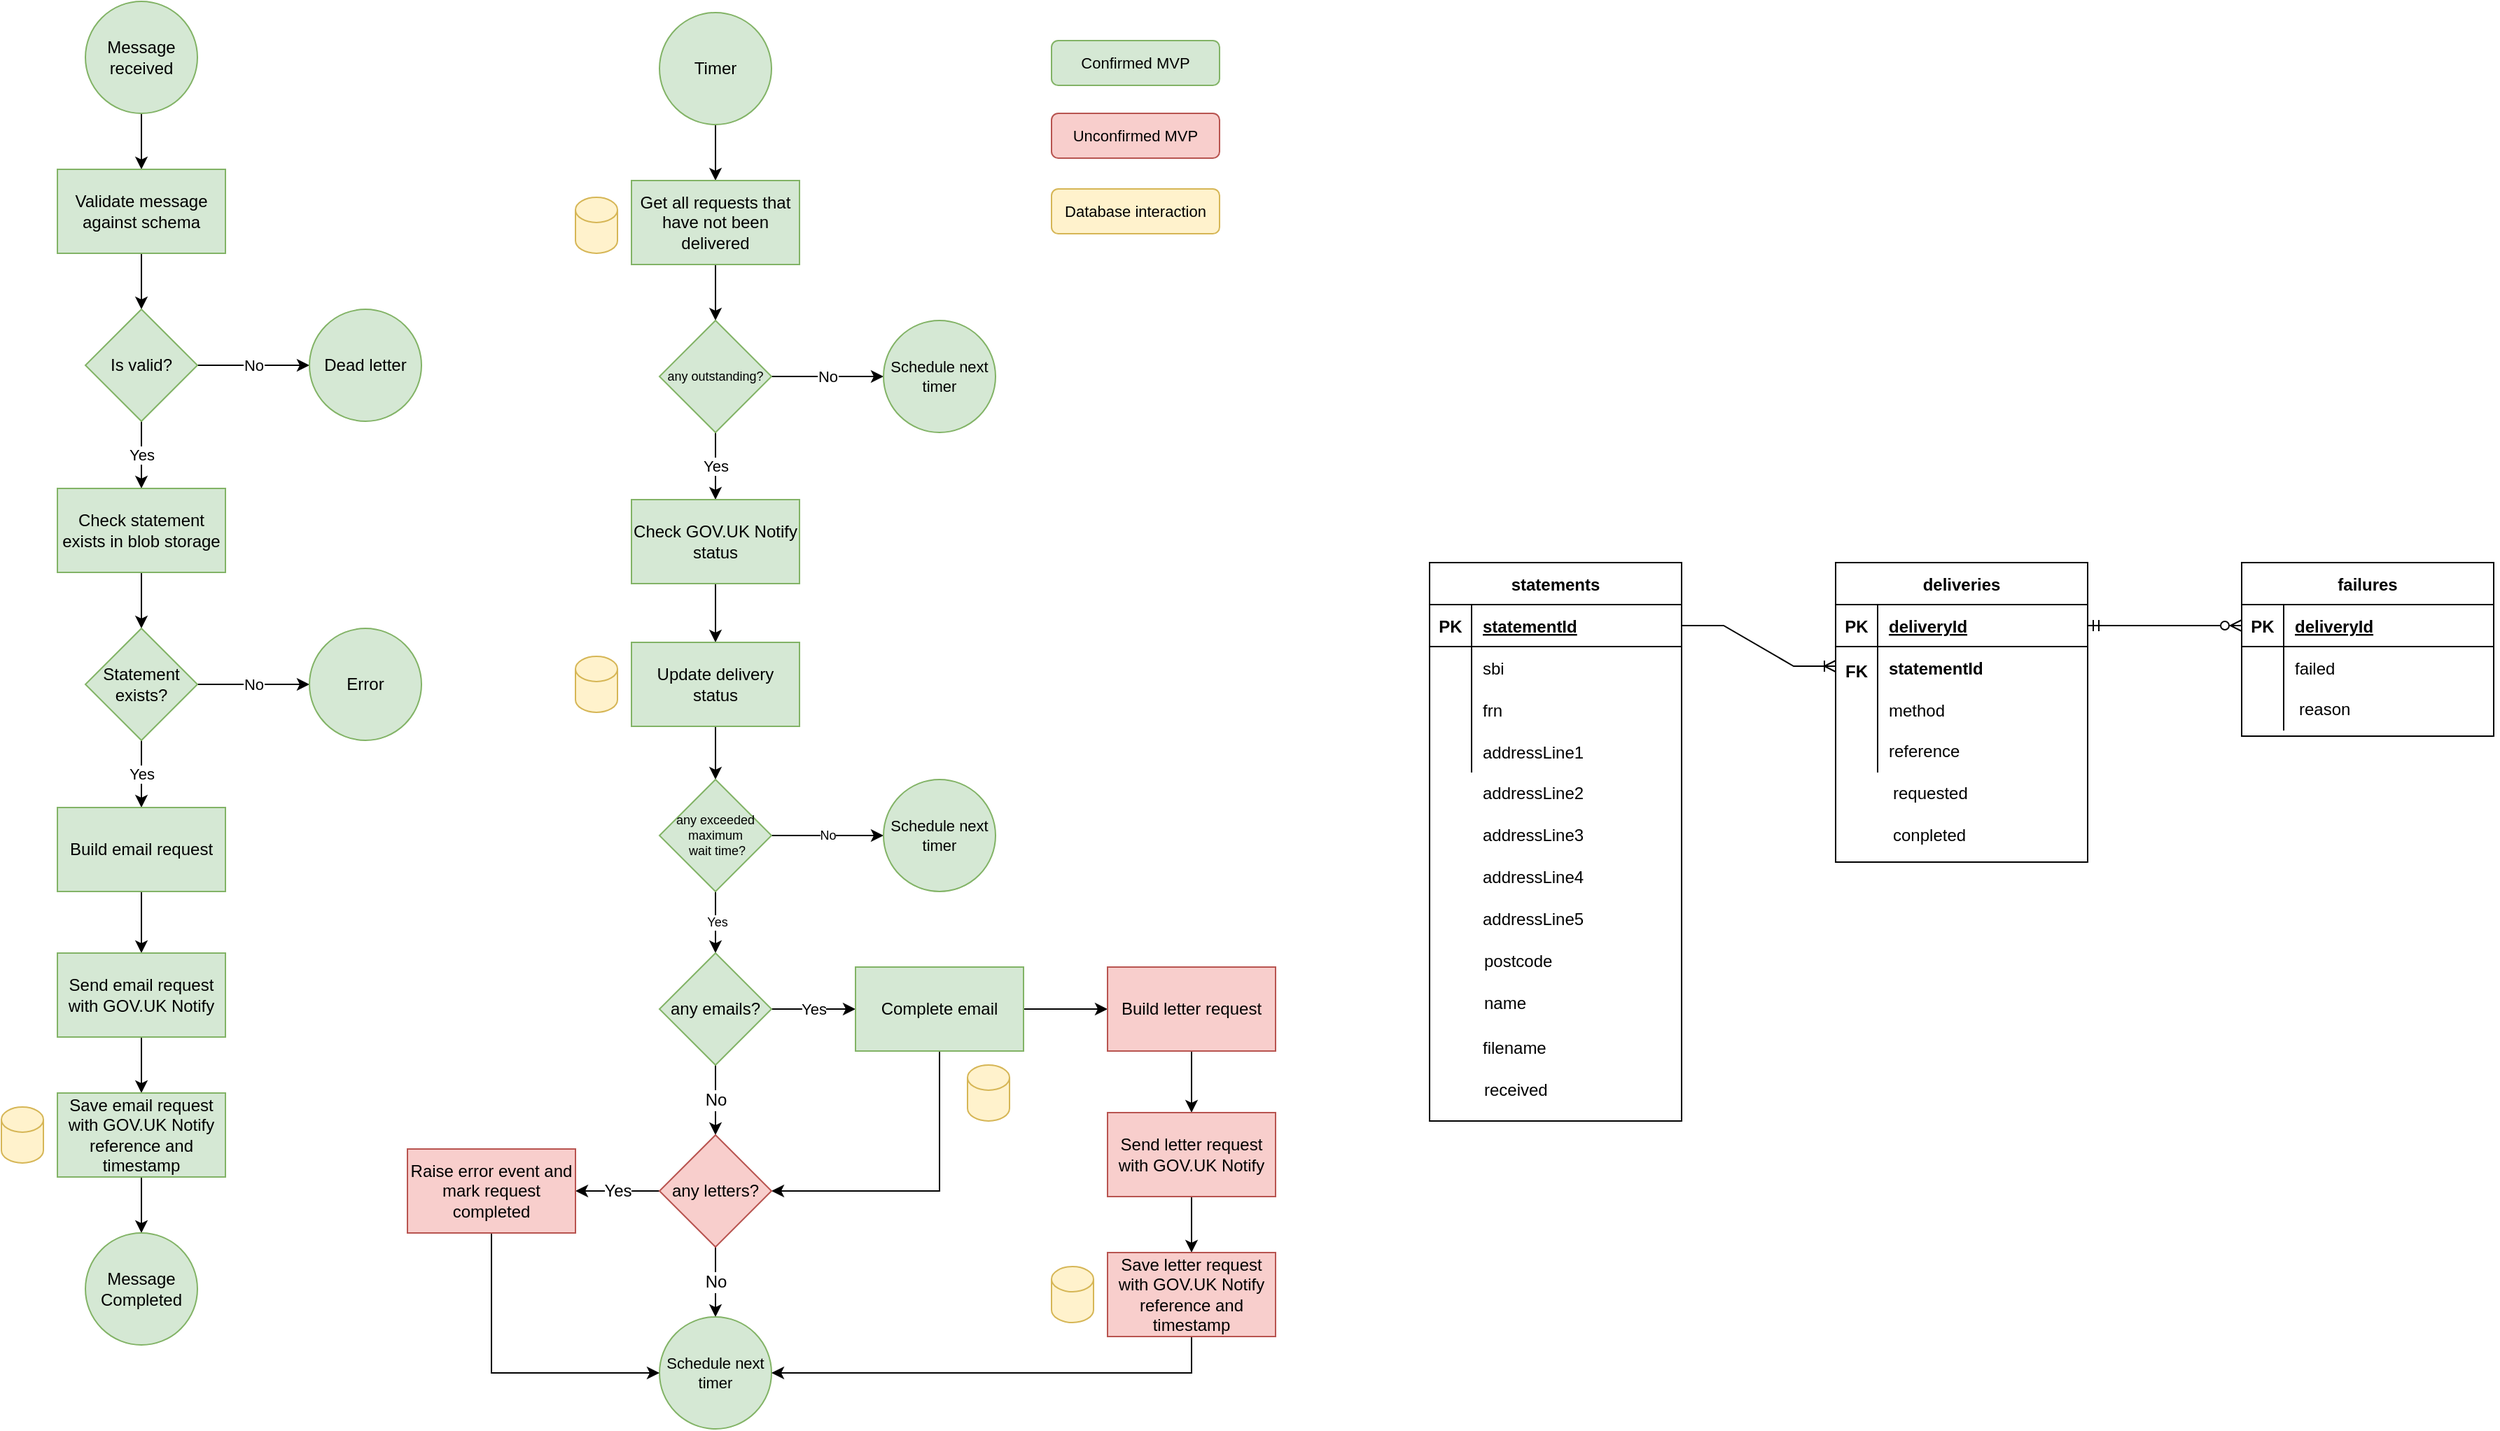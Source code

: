 <mxfile version="17.5.0" type="github">
  <diagram id="nKLjVvk67tKDoisFrhwJ" name="Page-1">
    <mxGraphModel dx="948" dy="503" grid="1" gridSize="10" guides="1" tooltips="1" connect="1" arrows="1" fold="1" page="1" pageScale="1" pageWidth="827" pageHeight="1169" math="0" shadow="0">
      <root>
        <mxCell id="0" />
        <mxCell id="1" parent="0" />
        <mxCell id="d-9DvimB6q5o7fu3-Ovl-3" value="" style="edgeStyle=orthogonalEdgeStyle;rounded=0;orthogonalLoop=1;jettySize=auto;html=1;" parent="1" source="d-9DvimB6q5o7fu3-Ovl-1" target="d-9DvimB6q5o7fu3-Ovl-2" edge="1">
          <mxGeometry relative="1" as="geometry" />
        </mxCell>
        <mxCell id="d-9DvimB6q5o7fu3-Ovl-1" value="Message received" style="ellipse;whiteSpace=wrap;html=1;aspect=fixed;fillColor=#d5e8d4;strokeColor=#82b366;" parent="1" vertex="1">
          <mxGeometry x="240" y="120" width="80" height="80" as="geometry" />
        </mxCell>
        <mxCell id="d-9DvimB6q5o7fu3-Ovl-5" value="" style="edgeStyle=orthogonalEdgeStyle;rounded=0;orthogonalLoop=1;jettySize=auto;html=1;" parent="1" source="d-9DvimB6q5o7fu3-Ovl-2" target="d-9DvimB6q5o7fu3-Ovl-4" edge="1">
          <mxGeometry relative="1" as="geometry" />
        </mxCell>
        <mxCell id="d-9DvimB6q5o7fu3-Ovl-2" value="Validate message against schema" style="whiteSpace=wrap;html=1;fillColor=#d5e8d4;strokeColor=#82b366;" parent="1" vertex="1">
          <mxGeometry x="220" y="240" width="120" height="60" as="geometry" />
        </mxCell>
        <mxCell id="d-9DvimB6q5o7fu3-Ovl-7" value="No" style="edgeStyle=orthogonalEdgeStyle;rounded=0;orthogonalLoop=1;jettySize=auto;html=1;" parent="1" source="d-9DvimB6q5o7fu3-Ovl-4" target="d-9DvimB6q5o7fu3-Ovl-6" edge="1">
          <mxGeometry relative="1" as="geometry" />
        </mxCell>
        <mxCell id="d-9DvimB6q5o7fu3-Ovl-9" value="Yes" style="edgeStyle=orthogonalEdgeStyle;rounded=0;orthogonalLoop=1;jettySize=auto;html=1;" parent="1" source="d-9DvimB6q5o7fu3-Ovl-4" target="d-9DvimB6q5o7fu3-Ovl-8" edge="1">
          <mxGeometry relative="1" as="geometry" />
        </mxCell>
        <mxCell id="d-9DvimB6q5o7fu3-Ovl-4" value="Is valid?" style="rhombus;whiteSpace=wrap;html=1;fillColor=#d5e8d4;strokeColor=#82b366;" parent="1" vertex="1">
          <mxGeometry x="240" y="340" width="80" height="80" as="geometry" />
        </mxCell>
        <mxCell id="d-9DvimB6q5o7fu3-Ovl-6" value="Dead letter" style="ellipse;whiteSpace=wrap;html=1;aspect=fixed;fillColor=#d5e8d4;strokeColor=#82b366;" parent="1" vertex="1">
          <mxGeometry x="400" y="340" width="80" height="80" as="geometry" />
        </mxCell>
        <mxCell id="d-9DvimB6q5o7fu3-Ovl-11" value="" style="edgeStyle=orthogonalEdgeStyle;rounded=0;orthogonalLoop=1;jettySize=auto;html=1;" parent="1" source="d-9DvimB6q5o7fu3-Ovl-8" target="d-9DvimB6q5o7fu3-Ovl-10" edge="1">
          <mxGeometry relative="1" as="geometry" />
        </mxCell>
        <mxCell id="d-9DvimB6q5o7fu3-Ovl-8" value="Check statement exists in blob storage" style="whiteSpace=wrap;html=1;fillColor=#d5e8d4;strokeColor=#82b366;" parent="1" vertex="1">
          <mxGeometry x="220" y="468" width="120" height="60" as="geometry" />
        </mxCell>
        <mxCell id="d-9DvimB6q5o7fu3-Ovl-13" value="No" style="edgeStyle=orthogonalEdgeStyle;rounded=0;orthogonalLoop=1;jettySize=auto;html=1;" parent="1" source="d-9DvimB6q5o7fu3-Ovl-10" target="d-9DvimB6q5o7fu3-Ovl-12" edge="1">
          <mxGeometry relative="1" as="geometry" />
        </mxCell>
        <mxCell id="d-9DvimB6q5o7fu3-Ovl-15" value="Yes" style="edgeStyle=orthogonalEdgeStyle;rounded=0;orthogonalLoop=1;jettySize=auto;html=1;" parent="1" source="d-9DvimB6q5o7fu3-Ovl-10" target="d-9DvimB6q5o7fu3-Ovl-14" edge="1">
          <mxGeometry relative="1" as="geometry" />
        </mxCell>
        <mxCell id="d-9DvimB6q5o7fu3-Ovl-10" value="Statement exists?" style="rhombus;whiteSpace=wrap;html=1;fillColor=#d5e8d4;strokeColor=#82b366;" parent="1" vertex="1">
          <mxGeometry x="240" y="568" width="80" height="80" as="geometry" />
        </mxCell>
        <mxCell id="d-9DvimB6q5o7fu3-Ovl-12" value="Error" style="ellipse;whiteSpace=wrap;html=1;aspect=fixed;fillColor=#d5e8d4;strokeColor=#82b366;" parent="1" vertex="1">
          <mxGeometry x="400" y="568" width="80" height="80" as="geometry" />
        </mxCell>
        <mxCell id="d-9DvimB6q5o7fu3-Ovl-17" value="" style="edgeStyle=orthogonalEdgeStyle;rounded=0;orthogonalLoop=1;jettySize=auto;html=1;" parent="1" source="d-9DvimB6q5o7fu3-Ovl-14" target="d-9DvimB6q5o7fu3-Ovl-16" edge="1">
          <mxGeometry relative="1" as="geometry" />
        </mxCell>
        <mxCell id="d-9DvimB6q5o7fu3-Ovl-14" value="Build email request" style="whiteSpace=wrap;html=1;fillColor=#d5e8d4;strokeColor=#82b366;" parent="1" vertex="1">
          <mxGeometry x="220" y="696" width="120" height="60" as="geometry" />
        </mxCell>
        <mxCell id="d-9DvimB6q5o7fu3-Ovl-19" value="" style="edgeStyle=orthogonalEdgeStyle;rounded=0;orthogonalLoop=1;jettySize=auto;html=1;" parent="1" source="d-9DvimB6q5o7fu3-Ovl-16" target="d-9DvimB6q5o7fu3-Ovl-18" edge="1">
          <mxGeometry relative="1" as="geometry" />
        </mxCell>
        <mxCell id="d-9DvimB6q5o7fu3-Ovl-16" value="Send email request with GOV.UK Notify" style="whiteSpace=wrap;html=1;fillColor=#d5e8d4;strokeColor=#82b366;" parent="1" vertex="1">
          <mxGeometry x="220" y="800" width="120" height="60" as="geometry" />
        </mxCell>
        <mxCell id="d-9DvimB6q5o7fu3-Ovl-22" style="edgeStyle=orthogonalEdgeStyle;rounded=0;orthogonalLoop=1;jettySize=auto;html=1;" parent="1" source="d-9DvimB6q5o7fu3-Ovl-18" target="d-9DvimB6q5o7fu3-Ovl-21" edge="1">
          <mxGeometry relative="1" as="geometry" />
        </mxCell>
        <mxCell id="d-9DvimB6q5o7fu3-Ovl-18" value="Save email request with GOV.UK Notify reference and timestamp" style="whiteSpace=wrap;html=1;fillColor=#d5e8d4;strokeColor=#82b366;" parent="1" vertex="1">
          <mxGeometry x="220" y="900" width="120" height="60" as="geometry" />
        </mxCell>
        <mxCell id="d-9DvimB6q5o7fu3-Ovl-20" value="" style="shape=cylinder3;whiteSpace=wrap;html=1;boundedLbl=1;backgroundOutline=1;size=9;fillColor=#fff2cc;strokeColor=#d6b656;" parent="1" vertex="1">
          <mxGeometry x="180" y="910" width="30" height="40" as="geometry" />
        </mxCell>
        <mxCell id="d-9DvimB6q5o7fu3-Ovl-21" value="Message Completed" style="ellipse;whiteSpace=wrap;html=1;aspect=fixed;fillColor=#d5e8d4;strokeColor=#82b366;" parent="1" vertex="1">
          <mxGeometry x="240" y="1000" width="80" height="80" as="geometry" />
        </mxCell>
        <mxCell id="d-9DvimB6q5o7fu3-Ovl-23" value="" style="edgeStyle=orthogonalEdgeStyle;rounded=0;orthogonalLoop=1;jettySize=auto;html=1;" parent="1" source="d-9DvimB6q5o7fu3-Ovl-24" target="d-9DvimB6q5o7fu3-Ovl-26" edge="1">
          <mxGeometry relative="1" as="geometry" />
        </mxCell>
        <mxCell id="d-9DvimB6q5o7fu3-Ovl-24" value="Timer" style="ellipse;whiteSpace=wrap;html=1;aspect=fixed;fillColor=#d5e8d4;strokeColor=#82b366;" parent="1" vertex="1">
          <mxGeometry x="650" y="128" width="80" height="80" as="geometry" />
        </mxCell>
        <mxCell id="d-9DvimB6q5o7fu3-Ovl-25" value="" style="edgeStyle=orthogonalEdgeStyle;rounded=0;orthogonalLoop=1;jettySize=auto;html=1;" parent="1" source="d-9DvimB6q5o7fu3-Ovl-26" target="d-9DvimB6q5o7fu3-Ovl-29" edge="1">
          <mxGeometry relative="1" as="geometry" />
        </mxCell>
        <mxCell id="d-9DvimB6q5o7fu3-Ovl-26" value="Get all requests that have not been delivered" style="whiteSpace=wrap;html=1;fillColor=#d5e8d4;strokeColor=#82b366;" parent="1" vertex="1">
          <mxGeometry x="630" y="248" width="120" height="60" as="geometry" />
        </mxCell>
        <mxCell id="d-9DvimB6q5o7fu3-Ovl-27" value="No" style="edgeStyle=orthogonalEdgeStyle;rounded=0;orthogonalLoop=1;jettySize=auto;html=1;" parent="1" source="d-9DvimB6q5o7fu3-Ovl-29" target="d-9DvimB6q5o7fu3-Ovl-30" edge="1">
          <mxGeometry relative="1" as="geometry" />
        </mxCell>
        <mxCell id="d-9DvimB6q5o7fu3-Ovl-28" value="Yes" style="edgeStyle=orthogonalEdgeStyle;rounded=0;orthogonalLoop=1;jettySize=auto;html=1;" parent="1" source="d-9DvimB6q5o7fu3-Ovl-29" target="d-9DvimB6q5o7fu3-Ovl-32" edge="1">
          <mxGeometry relative="1" as="geometry" />
        </mxCell>
        <mxCell id="d-9DvimB6q5o7fu3-Ovl-29" value="any outstanding?" style="rhombus;whiteSpace=wrap;html=1;fontSize=9;fillColor=#d5e8d4;strokeColor=#82b366;" parent="1" vertex="1">
          <mxGeometry x="650" y="348" width="80" height="80" as="geometry" />
        </mxCell>
        <mxCell id="d-9DvimB6q5o7fu3-Ovl-30" value="Schedule next timer" style="ellipse;whiteSpace=wrap;html=1;aspect=fixed;fontSize=11;fillColor=#d5e8d4;strokeColor=#82b366;" parent="1" vertex="1">
          <mxGeometry x="810" y="348" width="80" height="80" as="geometry" />
        </mxCell>
        <mxCell id="d-9DvimB6q5o7fu3-Ovl-31" value="" style="edgeStyle=orthogonalEdgeStyle;rounded=0;orthogonalLoop=1;jettySize=auto;html=1;entryX=0.5;entryY=0;entryDx=0;entryDy=0;" parent="1" source="d-9DvimB6q5o7fu3-Ovl-32" target="d-9DvimB6q5o7fu3-Ovl-38" edge="1">
          <mxGeometry relative="1" as="geometry">
            <mxPoint x="690" y="576" as="targetPoint" />
          </mxGeometry>
        </mxCell>
        <mxCell id="d-9DvimB6q5o7fu3-Ovl-32" value="Check GOV.UK Notify status" style="whiteSpace=wrap;html=1;fillColor=#d5e8d4;strokeColor=#82b366;" parent="1" vertex="1">
          <mxGeometry x="630" y="476" width="120" height="60" as="geometry" />
        </mxCell>
        <mxCell id="d-9DvimB6q5o7fu3-Ovl-47" value="" style="edgeStyle=orthogonalEdgeStyle;rounded=0;orthogonalLoop=1;jettySize=auto;html=1;fontSize=9;" parent="1" source="d-9DvimB6q5o7fu3-Ovl-38" target="d-9DvimB6q5o7fu3-Ovl-46" edge="1">
          <mxGeometry relative="1" as="geometry" />
        </mxCell>
        <mxCell id="d-9DvimB6q5o7fu3-Ovl-38" value="Update delivery status" style="whiteSpace=wrap;html=1;fillColor=#d5e8d4;strokeColor=#82b366;" parent="1" vertex="1">
          <mxGeometry x="630" y="578" width="120" height="60" as="geometry" />
        </mxCell>
        <mxCell id="d-9DvimB6q5o7fu3-Ovl-45" value="" style="shape=cylinder3;whiteSpace=wrap;html=1;boundedLbl=1;backgroundOutline=1;size=9;fillColor=#fff2cc;strokeColor=#d6b656;" parent="1" vertex="1">
          <mxGeometry x="590" y="260" width="30" height="40" as="geometry" />
        </mxCell>
        <mxCell id="d-9DvimB6q5o7fu3-Ovl-49" value="No" style="edgeStyle=orthogonalEdgeStyle;rounded=0;orthogonalLoop=1;jettySize=auto;html=1;fontSize=9;" parent="1" source="d-9DvimB6q5o7fu3-Ovl-46" target="d-9DvimB6q5o7fu3-Ovl-48" edge="1">
          <mxGeometry relative="1" as="geometry" />
        </mxCell>
        <mxCell id="d-9DvimB6q5o7fu3-Ovl-52" value="Yes" style="edgeStyle=orthogonalEdgeStyle;rounded=0;orthogonalLoop=1;jettySize=auto;html=1;fontSize=9;" parent="1" source="d-9DvimB6q5o7fu3-Ovl-46" edge="1">
          <mxGeometry relative="1" as="geometry">
            <mxPoint x="690" y="800" as="targetPoint" />
          </mxGeometry>
        </mxCell>
        <mxCell id="d-9DvimB6q5o7fu3-Ovl-46" value="any exceeded maximum&lt;br&gt;&amp;nbsp;wait time?" style="rhombus;whiteSpace=wrap;html=1;fontSize=9;fillColor=#d5e8d4;strokeColor=#82b366;" parent="1" vertex="1">
          <mxGeometry x="650" y="676" width="80" height="80" as="geometry" />
        </mxCell>
        <mxCell id="d-9DvimB6q5o7fu3-Ovl-48" value="Schedule next timer" style="ellipse;whiteSpace=wrap;html=1;aspect=fixed;fontSize=11;fillColor=#d5e8d4;strokeColor=#82b366;" parent="1" vertex="1">
          <mxGeometry x="810" y="676" width="80" height="80" as="geometry" />
        </mxCell>
        <mxCell id="d-9DvimB6q5o7fu3-Ovl-50" value="" style="shape=cylinder3;whiteSpace=wrap;html=1;boundedLbl=1;backgroundOutline=1;size=9;fillColor=#fff2cc;strokeColor=#d6b656;" parent="1" vertex="1">
          <mxGeometry x="590" y="588" width="30" height="40" as="geometry" />
        </mxCell>
        <mxCell id="d-9DvimB6q5o7fu3-Ovl-55" value="Yes" style="edgeStyle=orthogonalEdgeStyle;rounded=0;orthogonalLoop=1;jettySize=auto;html=1;fontSize=11;" parent="1" source="d-9DvimB6q5o7fu3-Ovl-53" target="d-9DvimB6q5o7fu3-Ovl-54" edge="1">
          <mxGeometry relative="1" as="geometry" />
        </mxCell>
        <mxCell id="d-9DvimB6q5o7fu3-Ovl-57" value="No" style="edgeStyle=orthogonalEdgeStyle;rounded=0;orthogonalLoop=1;jettySize=auto;html=1;fontSize=12;" parent="1" source="d-9DvimB6q5o7fu3-Ovl-53" target="d-9DvimB6q5o7fu3-Ovl-56" edge="1">
          <mxGeometry relative="1" as="geometry" />
        </mxCell>
        <mxCell id="d-9DvimB6q5o7fu3-Ovl-53" value="any emails?" style="rhombus;whiteSpace=wrap;html=1;fontSize=12;fillColor=#d5e8d4;strokeColor=#82b366;" parent="1" vertex="1">
          <mxGeometry x="650" y="800" width="80" height="80" as="geometry" />
        </mxCell>
        <mxCell id="d-9DvimB6q5o7fu3-Ovl-58" style="edgeStyle=orthogonalEdgeStyle;rounded=0;orthogonalLoop=1;jettySize=auto;html=1;entryX=1;entryY=0.5;entryDx=0;entryDy=0;fontSize=12;" parent="1" source="d-9DvimB6q5o7fu3-Ovl-54" target="d-9DvimB6q5o7fu3-Ovl-56" edge="1">
          <mxGeometry relative="1" as="geometry">
            <Array as="points">
              <mxPoint x="850" y="970" />
            </Array>
          </mxGeometry>
        </mxCell>
        <mxCell id="d-9DvimB6q5o7fu3-Ovl-95" style="edgeStyle=orthogonalEdgeStyle;rounded=0;orthogonalLoop=1;jettySize=auto;html=1;entryX=0;entryY=0.5;entryDx=0;entryDy=0;fontSize=12;" parent="1" source="d-9DvimB6q5o7fu3-Ovl-54" target="d-9DvimB6q5o7fu3-Ovl-88" edge="1">
          <mxGeometry relative="1" as="geometry" />
        </mxCell>
        <mxCell id="d-9DvimB6q5o7fu3-Ovl-54" value="Complete email" style="whiteSpace=wrap;html=1;fontSize=12;fillColor=#d5e8d4;strokeColor=#82b366;" parent="1" vertex="1">
          <mxGeometry x="790" y="810" width="120" height="60" as="geometry" />
        </mxCell>
        <mxCell id="d-9DvimB6q5o7fu3-Ovl-60" value="No" style="edgeStyle=orthogonalEdgeStyle;rounded=0;orthogonalLoop=1;jettySize=auto;html=1;entryX=0.5;entryY=0;entryDx=0;entryDy=0;fontSize=12;" parent="1" source="d-9DvimB6q5o7fu3-Ovl-56" target="d-9DvimB6q5o7fu3-Ovl-59" edge="1">
          <mxGeometry relative="1" as="geometry" />
        </mxCell>
        <mxCell id="d-9DvimB6q5o7fu3-Ovl-62" value="Yes" style="edgeStyle=orthogonalEdgeStyle;rounded=0;orthogonalLoop=1;jettySize=auto;html=1;fontSize=12;" parent="1" source="d-9DvimB6q5o7fu3-Ovl-56" target="d-9DvimB6q5o7fu3-Ovl-61" edge="1">
          <mxGeometry relative="1" as="geometry" />
        </mxCell>
        <mxCell id="d-9DvimB6q5o7fu3-Ovl-56" value="any letters?" style="rhombus;whiteSpace=wrap;html=1;fontSize=12;fillColor=#f8cecc;strokeColor=#b85450;" parent="1" vertex="1">
          <mxGeometry x="650" y="930" width="80" height="80" as="geometry" />
        </mxCell>
        <mxCell id="d-9DvimB6q5o7fu3-Ovl-59" value="Schedule next timer" style="ellipse;whiteSpace=wrap;html=1;aspect=fixed;fontSize=11;fillColor=#d5e8d4;strokeColor=#82b366;" parent="1" vertex="1">
          <mxGeometry x="650" y="1060" width="80" height="80" as="geometry" />
        </mxCell>
        <mxCell id="d-9DvimB6q5o7fu3-Ovl-63" style="edgeStyle=orthogonalEdgeStyle;rounded=0;orthogonalLoop=1;jettySize=auto;html=1;entryX=0;entryY=0.5;entryDx=0;entryDy=0;fontSize=12;" parent="1" source="d-9DvimB6q5o7fu3-Ovl-61" target="d-9DvimB6q5o7fu3-Ovl-59" edge="1">
          <mxGeometry relative="1" as="geometry">
            <Array as="points">
              <mxPoint x="530" y="1100" />
            </Array>
          </mxGeometry>
        </mxCell>
        <mxCell id="d-9DvimB6q5o7fu3-Ovl-61" value="Raise error event and mark request completed" style="whiteSpace=wrap;html=1;fillColor=#f8cecc;strokeColor=#b85450;" parent="1" vertex="1">
          <mxGeometry x="470" y="940" width="120" height="60" as="geometry" />
        </mxCell>
        <mxCell id="d-9DvimB6q5o7fu3-Ovl-86" value="" style="shape=cylinder3;whiteSpace=wrap;html=1;boundedLbl=1;backgroundOutline=1;size=9;fillColor=#fff2cc;strokeColor=#d6b656;" parent="1" vertex="1">
          <mxGeometry x="870" y="880" width="30" height="40" as="geometry" />
        </mxCell>
        <mxCell id="d-9DvimB6q5o7fu3-Ovl-87" value="" style="edgeStyle=orthogonalEdgeStyle;rounded=0;orthogonalLoop=1;jettySize=auto;html=1;" parent="1" source="d-9DvimB6q5o7fu3-Ovl-88" target="d-9DvimB6q5o7fu3-Ovl-90" edge="1">
          <mxGeometry relative="1" as="geometry" />
        </mxCell>
        <mxCell id="d-9DvimB6q5o7fu3-Ovl-88" value="Build letter request" style="whiteSpace=wrap;html=1;fillColor=#f8cecc;strokeColor=#b85450;" parent="1" vertex="1">
          <mxGeometry x="970" y="810" width="120" height="60" as="geometry" />
        </mxCell>
        <mxCell id="d-9DvimB6q5o7fu3-Ovl-89" value="" style="edgeStyle=orthogonalEdgeStyle;rounded=0;orthogonalLoop=1;jettySize=auto;html=1;" parent="1" source="d-9DvimB6q5o7fu3-Ovl-90" target="d-9DvimB6q5o7fu3-Ovl-92" edge="1">
          <mxGeometry relative="1" as="geometry" />
        </mxCell>
        <mxCell id="d-9DvimB6q5o7fu3-Ovl-90" value="Send letter request with GOV.UK Notify" style="whiteSpace=wrap;html=1;fillColor=#f8cecc;strokeColor=#b85450;" parent="1" vertex="1">
          <mxGeometry x="970" y="914" width="120" height="60" as="geometry" />
        </mxCell>
        <mxCell id="d-9DvimB6q5o7fu3-Ovl-96" style="edgeStyle=orthogonalEdgeStyle;rounded=0;orthogonalLoop=1;jettySize=auto;html=1;entryX=1;entryY=0.5;entryDx=0;entryDy=0;fontSize=12;exitX=0.5;exitY=1;exitDx=0;exitDy=0;" parent="1" source="d-9DvimB6q5o7fu3-Ovl-92" target="d-9DvimB6q5o7fu3-Ovl-59" edge="1">
          <mxGeometry relative="1" as="geometry" />
        </mxCell>
        <mxCell id="d-9DvimB6q5o7fu3-Ovl-92" value="Save letter request with GOV.UK Notify reference and timestamp" style="whiteSpace=wrap;html=1;fillColor=#f8cecc;strokeColor=#b85450;" parent="1" vertex="1">
          <mxGeometry x="970" y="1014" width="120" height="60" as="geometry" />
        </mxCell>
        <mxCell id="d-9DvimB6q5o7fu3-Ovl-93" value="" style="shape=cylinder3;whiteSpace=wrap;html=1;boundedLbl=1;backgroundOutline=1;size=9;fillColor=#fff2cc;strokeColor=#d6b656;" parent="1" vertex="1">
          <mxGeometry x="930" y="1024" width="30" height="40" as="geometry" />
        </mxCell>
        <mxCell id="d-9DvimB6q5o7fu3-Ovl-98" value="Confirmed MVP" style="rounded=1;whiteSpace=wrap;html=1;fontSize=11;fillColor=#d5e8d4;strokeColor=#82b366;" parent="1" vertex="1">
          <mxGeometry x="930" y="148" width="120" height="32" as="geometry" />
        </mxCell>
        <mxCell id="d-9DvimB6q5o7fu3-Ovl-99" value="Unconfirmed MVP" style="rounded=1;whiteSpace=wrap;html=1;fontSize=11;fillColor=#f8cecc;strokeColor=#b85450;" parent="1" vertex="1">
          <mxGeometry x="930" y="200" width="120" height="32" as="geometry" />
        </mxCell>
        <mxCell id="d-9DvimB6q5o7fu3-Ovl-100" value="Database interaction" style="rounded=1;whiteSpace=wrap;html=1;fontSize=11;fillColor=#fff2cc;strokeColor=#d6b656;" parent="1" vertex="1">
          <mxGeometry x="930" y="254" width="120" height="32" as="geometry" />
        </mxCell>
        <mxCell id="cf5_cGii46e6OGh7XT7t-1" value="statements" style="shape=table;startSize=30;container=1;collapsible=1;childLayout=tableLayout;fixedRows=1;rowLines=0;fontStyle=1;align=center;resizeLast=1;" vertex="1" parent="1">
          <mxGeometry x="1200" y="521" width="180" height="399" as="geometry" />
        </mxCell>
        <mxCell id="cf5_cGii46e6OGh7XT7t-2" value="" style="shape=tableRow;horizontal=0;startSize=0;swimlaneHead=0;swimlaneBody=0;fillColor=none;collapsible=0;dropTarget=0;points=[[0,0.5],[1,0.5]];portConstraint=eastwest;top=0;left=0;right=0;bottom=1;" vertex="1" parent="cf5_cGii46e6OGh7XT7t-1">
          <mxGeometry y="30" width="180" height="30" as="geometry" />
        </mxCell>
        <mxCell id="cf5_cGii46e6OGh7XT7t-3" value="PK" style="shape=partialRectangle;connectable=0;fillColor=none;top=0;left=0;bottom=0;right=0;fontStyle=1;overflow=hidden;" vertex="1" parent="cf5_cGii46e6OGh7XT7t-2">
          <mxGeometry width="30" height="30" as="geometry">
            <mxRectangle width="30" height="30" as="alternateBounds" />
          </mxGeometry>
        </mxCell>
        <mxCell id="cf5_cGii46e6OGh7XT7t-4" value="statementId" style="shape=partialRectangle;connectable=0;fillColor=none;top=0;left=0;bottom=0;right=0;align=left;spacingLeft=6;fontStyle=5;overflow=hidden;" vertex="1" parent="cf5_cGii46e6OGh7XT7t-2">
          <mxGeometry x="30" width="150" height="30" as="geometry">
            <mxRectangle width="150" height="30" as="alternateBounds" />
          </mxGeometry>
        </mxCell>
        <mxCell id="cf5_cGii46e6OGh7XT7t-5" value="" style="shape=tableRow;horizontal=0;startSize=0;swimlaneHead=0;swimlaneBody=0;fillColor=none;collapsible=0;dropTarget=0;points=[[0,0.5],[1,0.5]];portConstraint=eastwest;top=0;left=0;right=0;bottom=0;" vertex="1" parent="cf5_cGii46e6OGh7XT7t-1">
          <mxGeometry y="60" width="180" height="30" as="geometry" />
        </mxCell>
        <mxCell id="cf5_cGii46e6OGh7XT7t-6" value="" style="shape=partialRectangle;connectable=0;fillColor=none;top=0;left=0;bottom=0;right=0;editable=1;overflow=hidden;" vertex="1" parent="cf5_cGii46e6OGh7XT7t-5">
          <mxGeometry width="30" height="30" as="geometry">
            <mxRectangle width="30" height="30" as="alternateBounds" />
          </mxGeometry>
        </mxCell>
        <mxCell id="cf5_cGii46e6OGh7XT7t-7" value="sbi" style="shape=partialRectangle;connectable=0;fillColor=none;top=0;left=0;bottom=0;right=0;align=left;spacingLeft=6;overflow=hidden;" vertex="1" parent="cf5_cGii46e6OGh7XT7t-5">
          <mxGeometry x="30" width="150" height="30" as="geometry">
            <mxRectangle width="150" height="30" as="alternateBounds" />
          </mxGeometry>
        </mxCell>
        <mxCell id="cf5_cGii46e6OGh7XT7t-8" value="" style="shape=tableRow;horizontal=0;startSize=0;swimlaneHead=0;swimlaneBody=0;fillColor=none;collapsible=0;dropTarget=0;points=[[0,0.5],[1,0.5]];portConstraint=eastwest;top=0;left=0;right=0;bottom=0;" vertex="1" parent="cf5_cGii46e6OGh7XT7t-1">
          <mxGeometry y="90" width="180" height="30" as="geometry" />
        </mxCell>
        <mxCell id="cf5_cGii46e6OGh7XT7t-9" value="" style="shape=partialRectangle;connectable=0;fillColor=none;top=0;left=0;bottom=0;right=0;editable=1;overflow=hidden;" vertex="1" parent="cf5_cGii46e6OGh7XT7t-8">
          <mxGeometry width="30" height="30" as="geometry">
            <mxRectangle width="30" height="30" as="alternateBounds" />
          </mxGeometry>
        </mxCell>
        <mxCell id="cf5_cGii46e6OGh7XT7t-10" value="frn" style="shape=partialRectangle;connectable=0;fillColor=none;top=0;left=0;bottom=0;right=0;align=left;spacingLeft=6;overflow=hidden;" vertex="1" parent="cf5_cGii46e6OGh7XT7t-8">
          <mxGeometry x="30" width="150" height="30" as="geometry">
            <mxRectangle width="150" height="30" as="alternateBounds" />
          </mxGeometry>
        </mxCell>
        <mxCell id="cf5_cGii46e6OGh7XT7t-11" value="" style="shape=tableRow;horizontal=0;startSize=0;swimlaneHead=0;swimlaneBody=0;fillColor=none;collapsible=0;dropTarget=0;points=[[0,0.5],[1,0.5]];portConstraint=eastwest;top=0;left=0;right=0;bottom=0;" vertex="1" parent="cf5_cGii46e6OGh7XT7t-1">
          <mxGeometry y="120" width="180" height="30" as="geometry" />
        </mxCell>
        <mxCell id="cf5_cGii46e6OGh7XT7t-12" value="" style="shape=partialRectangle;connectable=0;fillColor=none;top=0;left=0;bottom=0;right=0;editable=1;overflow=hidden;" vertex="1" parent="cf5_cGii46e6OGh7XT7t-11">
          <mxGeometry width="30" height="30" as="geometry">
            <mxRectangle width="30" height="30" as="alternateBounds" />
          </mxGeometry>
        </mxCell>
        <mxCell id="cf5_cGii46e6OGh7XT7t-13" value="addressLine1" style="shape=partialRectangle;connectable=0;fillColor=none;top=0;left=0;bottom=0;right=0;align=left;spacingLeft=6;overflow=hidden;" vertex="1" parent="cf5_cGii46e6OGh7XT7t-11">
          <mxGeometry x="30" width="150" height="30" as="geometry">
            <mxRectangle width="150" height="30" as="alternateBounds" />
          </mxGeometry>
        </mxCell>
        <mxCell id="cf5_cGii46e6OGh7XT7t-19" value="" style="shape=tableRow;horizontal=0;startSize=0;swimlaneHead=0;swimlaneBody=0;fillColor=none;collapsible=0;dropTarget=0;points=[[0,0.5],[1,0.5]];portConstraint=eastwest;top=0;left=0;right=0;bottom=0;" vertex="1" parent="1">
          <mxGeometry x="1200" y="825" width="180" height="30" as="geometry" />
        </mxCell>
        <mxCell id="cf5_cGii46e6OGh7XT7t-20" value="" style="shape=partialRectangle;connectable=0;fillColor=none;top=0;left=0;bottom=0;right=0;editable=1;overflow=hidden;" vertex="1" parent="cf5_cGii46e6OGh7XT7t-19">
          <mxGeometry width="30" height="30" as="geometry">
            <mxRectangle width="30" height="30" as="alternateBounds" />
          </mxGeometry>
        </mxCell>
        <mxCell id="cf5_cGii46e6OGh7XT7t-22" value="" style="shape=tableRow;horizontal=0;startSize=0;swimlaneHead=0;swimlaneBody=0;fillColor=none;collapsible=0;dropTarget=0;points=[[0,0.5],[1,0.5]];portConstraint=eastwest;top=0;left=0;right=0;bottom=0;" vertex="1" parent="1">
          <mxGeometry x="1200" y="855" width="180" height="30" as="geometry" />
        </mxCell>
        <mxCell id="cf5_cGii46e6OGh7XT7t-23" value="" style="shape=partialRectangle;connectable=0;fillColor=none;top=0;left=0;bottom=0;right=0;editable=1;overflow=hidden;" vertex="1" parent="cf5_cGii46e6OGh7XT7t-22">
          <mxGeometry width="30" height="30" as="geometry">
            <mxRectangle width="30" height="30" as="alternateBounds" />
          </mxGeometry>
        </mxCell>
        <mxCell id="cf5_cGii46e6OGh7XT7t-25" value="" style="shape=tableRow;horizontal=0;startSize=0;swimlaneHead=0;swimlaneBody=0;fillColor=none;collapsible=0;dropTarget=0;points=[[0,0.5],[1,0.5]];portConstraint=eastwest;top=0;left=0;right=0;bottom=0;" vertex="1" parent="1">
          <mxGeometry x="1200" y="889" width="180" height="30" as="geometry" />
        </mxCell>
        <mxCell id="cf5_cGii46e6OGh7XT7t-26" value="" style="shape=partialRectangle;connectable=0;fillColor=none;top=0;left=0;bottom=0;right=0;editable=1;overflow=hidden;" vertex="1" parent="cf5_cGii46e6OGh7XT7t-25">
          <mxGeometry width="30" height="30" as="geometry">
            <mxRectangle width="30" height="30" as="alternateBounds" />
          </mxGeometry>
        </mxCell>
        <mxCell id="cf5_cGii46e6OGh7XT7t-29" value="" style="shape=tableRow;horizontal=0;startSize=0;swimlaneHead=0;swimlaneBody=0;fillColor=none;collapsible=0;dropTarget=0;points=[[0,0.5],[1,0.5]];portConstraint=eastwest;top=0;left=0;right=0;bottom=0;" vertex="1" parent="1">
          <mxGeometry x="1200" y="915" width="180" height="30" as="geometry" />
        </mxCell>
        <mxCell id="cf5_cGii46e6OGh7XT7t-30" value="" style="shape=partialRectangle;connectable=0;fillColor=none;top=0;left=0;bottom=0;right=0;editable=1;overflow=hidden;" vertex="1" parent="cf5_cGii46e6OGh7XT7t-29">
          <mxGeometry width="30" height="30" as="geometry">
            <mxRectangle width="30" height="30" as="alternateBounds" />
          </mxGeometry>
        </mxCell>
        <mxCell id="cf5_cGii46e6OGh7XT7t-32" value="" style="shape=tableRow;horizontal=0;startSize=0;swimlaneHead=0;swimlaneBody=0;fillColor=none;collapsible=0;dropTarget=0;points=[[0,0.5],[1,0.5]];portConstraint=eastwest;top=0;left=0;right=0;bottom=0;" vertex="1" parent="1">
          <mxGeometry x="1201" y="820" width="180" height="30" as="geometry" />
        </mxCell>
        <mxCell id="cf5_cGii46e6OGh7XT7t-33" value="" style="shape=partialRectangle;connectable=0;fillColor=none;top=0;left=0;bottom=0;right=0;editable=1;overflow=hidden;" vertex="1" parent="cf5_cGii46e6OGh7XT7t-32">
          <mxGeometry width="30" height="30" as="geometry">
            <mxRectangle width="30" height="30" as="alternateBounds" />
          </mxGeometry>
        </mxCell>
        <mxCell id="cf5_cGii46e6OGh7XT7t-34" value="name" style="shape=partialRectangle;connectable=0;fillColor=none;top=0;left=0;bottom=0;right=0;align=left;spacingLeft=6;overflow=hidden;" vertex="1" parent="cf5_cGii46e6OGh7XT7t-32">
          <mxGeometry x="30" width="150" height="30" as="geometry">
            <mxRectangle width="150" height="30" as="alternateBounds" />
          </mxGeometry>
        </mxCell>
        <mxCell id="cf5_cGii46e6OGh7XT7t-36" value="deliveries" style="shape=table;startSize=30;container=1;collapsible=1;childLayout=tableLayout;fixedRows=1;rowLines=0;fontStyle=1;align=center;resizeLast=1;" vertex="1" parent="1">
          <mxGeometry x="1490" y="521" width="180" height="214" as="geometry" />
        </mxCell>
        <mxCell id="cf5_cGii46e6OGh7XT7t-37" value="" style="shape=tableRow;horizontal=0;startSize=0;swimlaneHead=0;swimlaneBody=0;fillColor=none;collapsible=0;dropTarget=0;points=[[0,0.5],[1,0.5]];portConstraint=eastwest;top=0;left=0;right=0;bottom=1;" vertex="1" parent="cf5_cGii46e6OGh7XT7t-36">
          <mxGeometry y="30" width="180" height="30" as="geometry" />
        </mxCell>
        <mxCell id="cf5_cGii46e6OGh7XT7t-38" value="PK" style="shape=partialRectangle;connectable=0;fillColor=none;top=0;left=0;bottom=0;right=0;fontStyle=1;overflow=hidden;" vertex="1" parent="cf5_cGii46e6OGh7XT7t-37">
          <mxGeometry width="30" height="30" as="geometry">
            <mxRectangle width="30" height="30" as="alternateBounds" />
          </mxGeometry>
        </mxCell>
        <mxCell id="cf5_cGii46e6OGh7XT7t-39" value="deliveryId" style="shape=partialRectangle;connectable=0;fillColor=none;top=0;left=0;bottom=0;right=0;align=left;spacingLeft=6;fontStyle=5;overflow=hidden;" vertex="1" parent="cf5_cGii46e6OGh7XT7t-37">
          <mxGeometry x="30" width="150" height="30" as="geometry">
            <mxRectangle width="150" height="30" as="alternateBounds" />
          </mxGeometry>
        </mxCell>
        <mxCell id="cf5_cGii46e6OGh7XT7t-40" value="" style="shape=tableRow;horizontal=0;startSize=0;swimlaneHead=0;swimlaneBody=0;fillColor=none;collapsible=0;dropTarget=0;points=[[0,0.5],[1,0.5]];portConstraint=eastwest;top=0;left=0;right=0;bottom=0;" vertex="1" parent="cf5_cGii46e6OGh7XT7t-36">
          <mxGeometry y="60" width="180" height="30" as="geometry" />
        </mxCell>
        <mxCell id="cf5_cGii46e6OGh7XT7t-41" value="" style="shape=partialRectangle;connectable=0;fillColor=none;top=0;left=0;bottom=0;right=0;editable=1;overflow=hidden;" vertex="1" parent="cf5_cGii46e6OGh7XT7t-40">
          <mxGeometry width="30" height="30" as="geometry">
            <mxRectangle width="30" height="30" as="alternateBounds" />
          </mxGeometry>
        </mxCell>
        <mxCell id="cf5_cGii46e6OGh7XT7t-42" value="statementId" style="shape=partialRectangle;connectable=0;fillColor=none;top=0;left=0;bottom=0;right=0;align=left;spacingLeft=6;overflow=hidden;fontStyle=1" vertex="1" parent="cf5_cGii46e6OGh7XT7t-40">
          <mxGeometry x="30" width="150" height="30" as="geometry">
            <mxRectangle width="150" height="30" as="alternateBounds" />
          </mxGeometry>
        </mxCell>
        <mxCell id="cf5_cGii46e6OGh7XT7t-43" value="" style="shape=tableRow;horizontal=0;startSize=0;swimlaneHead=0;swimlaneBody=0;fillColor=none;collapsible=0;dropTarget=0;points=[[0,0.5],[1,0.5]];portConstraint=eastwest;top=0;left=0;right=0;bottom=0;" vertex="1" parent="cf5_cGii46e6OGh7XT7t-36">
          <mxGeometry y="90" width="180" height="30" as="geometry" />
        </mxCell>
        <mxCell id="cf5_cGii46e6OGh7XT7t-44" value="" style="shape=partialRectangle;connectable=0;fillColor=none;top=0;left=0;bottom=0;right=0;editable=1;overflow=hidden;" vertex="1" parent="cf5_cGii46e6OGh7XT7t-43">
          <mxGeometry width="30" height="30" as="geometry">
            <mxRectangle width="30" height="30" as="alternateBounds" />
          </mxGeometry>
        </mxCell>
        <mxCell id="cf5_cGii46e6OGh7XT7t-45" value="method" style="shape=partialRectangle;connectable=0;fillColor=none;top=0;left=0;bottom=0;right=0;align=left;spacingLeft=6;overflow=hidden;" vertex="1" parent="cf5_cGii46e6OGh7XT7t-43">
          <mxGeometry x="30" width="150" height="30" as="geometry">
            <mxRectangle width="150" height="30" as="alternateBounds" />
          </mxGeometry>
        </mxCell>
        <mxCell id="cf5_cGii46e6OGh7XT7t-46" value="" style="shape=tableRow;horizontal=0;startSize=0;swimlaneHead=0;swimlaneBody=0;fillColor=none;collapsible=0;dropTarget=0;points=[[0,0.5],[1,0.5]];portConstraint=eastwest;top=0;left=0;right=0;bottom=0;" vertex="1" parent="cf5_cGii46e6OGh7XT7t-36">
          <mxGeometry y="120" width="180" height="30" as="geometry" />
        </mxCell>
        <mxCell id="cf5_cGii46e6OGh7XT7t-47" value="" style="shape=partialRectangle;connectable=0;fillColor=none;top=0;left=0;bottom=0;right=0;editable=1;overflow=hidden;" vertex="1" parent="cf5_cGii46e6OGh7XT7t-46">
          <mxGeometry width="30" height="30" as="geometry">
            <mxRectangle width="30" height="30" as="alternateBounds" />
          </mxGeometry>
        </mxCell>
        <mxCell id="cf5_cGii46e6OGh7XT7t-48" value="" style="shape=partialRectangle;connectable=0;fillColor=none;top=0;left=0;bottom=0;right=0;align=left;spacingLeft=6;overflow=hidden;" vertex="1" parent="cf5_cGii46e6OGh7XT7t-46">
          <mxGeometry x="30" width="150" height="30" as="geometry">
            <mxRectangle width="150" height="30" as="alternateBounds" />
          </mxGeometry>
        </mxCell>
        <mxCell id="cf5_cGii46e6OGh7XT7t-78" value="" style="shape=tableRow;horizontal=0;startSize=0;swimlaneHead=0;swimlaneBody=0;fillColor=none;collapsible=0;dropTarget=0;points=[[0,0.5],[1,0.5]];portConstraint=eastwest;top=0;left=0;right=0;bottom=0;" vertex="1" parent="1">
          <mxGeometry x="1200" y="852" width="180" height="30" as="geometry" />
        </mxCell>
        <mxCell id="cf5_cGii46e6OGh7XT7t-79" value="" style="shape=partialRectangle;connectable=0;fillColor=none;top=0;left=0;bottom=0;right=0;editable=1;overflow=hidden;" vertex="1" parent="cf5_cGii46e6OGh7XT7t-78">
          <mxGeometry width="30" height="30" as="geometry">
            <mxRectangle width="30" height="30" as="alternateBounds" />
          </mxGeometry>
        </mxCell>
        <mxCell id="cf5_cGii46e6OGh7XT7t-80" value="filename" style="shape=partialRectangle;connectable=0;fillColor=none;top=0;left=0;bottom=0;right=0;align=left;spacingLeft=6;overflow=hidden;" vertex="1" parent="cf5_cGii46e6OGh7XT7t-78">
          <mxGeometry x="30" width="150" height="30" as="geometry">
            <mxRectangle width="150" height="30" as="alternateBounds" />
          </mxGeometry>
        </mxCell>
        <mxCell id="cf5_cGii46e6OGh7XT7t-81" value="received" style="shape=partialRectangle;connectable=0;fillColor=none;top=0;left=0;bottom=0;right=0;align=left;spacingLeft=6;overflow=hidden;" vertex="1" parent="1">
          <mxGeometry x="1231" y="882" width="150" height="30" as="geometry">
            <mxRectangle width="150" height="30" as="alternateBounds" />
          </mxGeometry>
        </mxCell>
        <mxCell id="cf5_cGii46e6OGh7XT7t-82" value="FK" style="shape=partialRectangle;connectable=0;fillColor=none;top=0;left=0;bottom=0;right=0;fontStyle=1;overflow=hidden;" vertex="1" parent="1">
          <mxGeometry x="1490" y="583" width="30" height="30" as="geometry">
            <mxRectangle width="30" height="30" as="alternateBounds" />
          </mxGeometry>
        </mxCell>
        <mxCell id="cf5_cGii46e6OGh7XT7t-83" value="reference" style="shape=partialRectangle;connectable=0;fillColor=none;top=0;left=0;bottom=0;right=0;align=left;spacingLeft=6;overflow=hidden;" vertex="1" parent="1">
          <mxGeometry x="1520" y="640" width="150" height="30" as="geometry">
            <mxRectangle width="150" height="30" as="alternateBounds" />
          </mxGeometry>
        </mxCell>
        <mxCell id="cf5_cGii46e6OGh7XT7t-84" value="requested" style="shape=partialRectangle;connectable=0;fillColor=none;top=0;left=0;bottom=0;right=0;align=left;spacingLeft=6;overflow=hidden;" vertex="1" parent="1">
          <mxGeometry x="1523" y="670" width="150" height="30" as="geometry">
            <mxRectangle width="150" height="30" as="alternateBounds" />
          </mxGeometry>
        </mxCell>
        <mxCell id="cf5_cGii46e6OGh7XT7t-85" value="conpleted" style="shape=partialRectangle;connectable=0;fillColor=none;top=0;left=0;bottom=0;right=0;align=left;spacingLeft=6;overflow=hidden;" vertex="1" parent="1">
          <mxGeometry x="1523" y="700" width="150" height="30" as="geometry">
            <mxRectangle width="150" height="30" as="alternateBounds" />
          </mxGeometry>
        </mxCell>
        <mxCell id="cf5_cGii46e6OGh7XT7t-86" value="" style="shape=partialRectangle;connectable=0;fillColor=none;top=0;left=0;bottom=0;right=0;align=left;spacingLeft=6;overflow=hidden;" vertex="1" parent="1">
          <mxGeometry x="1523" y="731" width="150" height="30" as="geometry">
            <mxRectangle width="150" height="30" as="alternateBounds" />
          </mxGeometry>
        </mxCell>
        <mxCell id="cf5_cGii46e6OGh7XT7t-87" value="failures" style="shape=table;startSize=30;container=1;collapsible=1;childLayout=tableLayout;fixedRows=1;rowLines=0;fontStyle=1;align=center;resizeLast=1;" vertex="1" parent="1">
          <mxGeometry x="1780" y="521" width="180" height="124" as="geometry" />
        </mxCell>
        <mxCell id="cf5_cGii46e6OGh7XT7t-88" value="" style="shape=tableRow;horizontal=0;startSize=0;swimlaneHead=0;swimlaneBody=0;fillColor=none;collapsible=0;dropTarget=0;points=[[0,0.5],[1,0.5]];portConstraint=eastwest;top=0;left=0;right=0;bottom=1;" vertex="1" parent="cf5_cGii46e6OGh7XT7t-87">
          <mxGeometry y="30" width="180" height="30" as="geometry" />
        </mxCell>
        <mxCell id="cf5_cGii46e6OGh7XT7t-89" value="PK" style="shape=partialRectangle;connectable=0;fillColor=none;top=0;left=0;bottom=0;right=0;fontStyle=1;overflow=hidden;" vertex="1" parent="cf5_cGii46e6OGh7XT7t-88">
          <mxGeometry width="30" height="30" as="geometry">
            <mxRectangle width="30" height="30" as="alternateBounds" />
          </mxGeometry>
        </mxCell>
        <mxCell id="cf5_cGii46e6OGh7XT7t-90" value="deliveryId" style="shape=partialRectangle;connectable=0;fillColor=none;top=0;left=0;bottom=0;right=0;align=left;spacingLeft=6;fontStyle=5;overflow=hidden;" vertex="1" parent="cf5_cGii46e6OGh7XT7t-88">
          <mxGeometry x="30" width="150" height="30" as="geometry">
            <mxRectangle width="150" height="30" as="alternateBounds" />
          </mxGeometry>
        </mxCell>
        <mxCell id="cf5_cGii46e6OGh7XT7t-94" value="" style="shape=tableRow;horizontal=0;startSize=0;swimlaneHead=0;swimlaneBody=0;fillColor=none;collapsible=0;dropTarget=0;points=[[0,0.5],[1,0.5]];portConstraint=eastwest;top=0;left=0;right=0;bottom=0;" vertex="1" parent="cf5_cGii46e6OGh7XT7t-87">
          <mxGeometry y="60" width="180" height="30" as="geometry" />
        </mxCell>
        <mxCell id="cf5_cGii46e6OGh7XT7t-95" value="" style="shape=partialRectangle;connectable=0;fillColor=none;top=0;left=0;bottom=0;right=0;editable=1;overflow=hidden;" vertex="1" parent="cf5_cGii46e6OGh7XT7t-94">
          <mxGeometry width="30" height="30" as="geometry">
            <mxRectangle width="30" height="30" as="alternateBounds" />
          </mxGeometry>
        </mxCell>
        <mxCell id="cf5_cGii46e6OGh7XT7t-96" value="failed" style="shape=partialRectangle;connectable=0;fillColor=none;top=0;left=0;bottom=0;right=0;align=left;spacingLeft=6;overflow=hidden;" vertex="1" parent="cf5_cGii46e6OGh7XT7t-94">
          <mxGeometry x="30" width="150" height="30" as="geometry">
            <mxRectangle width="150" height="30" as="alternateBounds" />
          </mxGeometry>
        </mxCell>
        <mxCell id="cf5_cGii46e6OGh7XT7t-97" value="" style="shape=tableRow;horizontal=0;startSize=0;swimlaneHead=0;swimlaneBody=0;fillColor=none;collapsible=0;dropTarget=0;points=[[0,0.5],[1,0.5]];portConstraint=eastwest;top=0;left=0;right=0;bottom=0;" vertex="1" parent="cf5_cGii46e6OGh7XT7t-87">
          <mxGeometry y="90" width="180" height="30" as="geometry" />
        </mxCell>
        <mxCell id="cf5_cGii46e6OGh7XT7t-98" value="" style="shape=partialRectangle;connectable=0;fillColor=none;top=0;left=0;bottom=0;right=0;editable=1;overflow=hidden;" vertex="1" parent="cf5_cGii46e6OGh7XT7t-97">
          <mxGeometry width="30" height="30" as="geometry">
            <mxRectangle width="30" height="30" as="alternateBounds" />
          </mxGeometry>
        </mxCell>
        <mxCell id="cf5_cGii46e6OGh7XT7t-99" value="" style="shape=partialRectangle;connectable=0;fillColor=none;top=0;left=0;bottom=0;right=0;align=left;spacingLeft=6;overflow=hidden;" vertex="1" parent="cf5_cGii46e6OGh7XT7t-97">
          <mxGeometry x="30" width="150" height="30" as="geometry">
            <mxRectangle width="150" height="30" as="alternateBounds" />
          </mxGeometry>
        </mxCell>
        <mxCell id="cf5_cGii46e6OGh7XT7t-104" value="" style="shape=partialRectangle;connectable=0;fillColor=none;top=0;left=0;bottom=0;right=0;align=left;spacingLeft=6;overflow=hidden;" vertex="1" parent="1">
          <mxGeometry x="1813" y="731" width="150" height="30" as="geometry">
            <mxRectangle width="150" height="30" as="alternateBounds" />
          </mxGeometry>
        </mxCell>
        <mxCell id="cf5_cGii46e6OGh7XT7t-105" value="reason" style="shape=partialRectangle;connectable=0;fillColor=none;top=0;left=0;bottom=0;right=0;align=left;spacingLeft=6;overflow=hidden;" vertex="1" parent="1">
          <mxGeometry x="1813" y="610" width="150" height="30" as="geometry">
            <mxRectangle width="150" height="30" as="alternateBounds" />
          </mxGeometry>
        </mxCell>
        <mxCell id="cf5_cGii46e6OGh7XT7t-106" value="" style="edgeStyle=entityRelationEdgeStyle;fontSize=12;html=1;endArrow=ERoneToMany;rounded=0;exitX=1;exitY=0.5;exitDx=0;exitDy=0;" edge="1" parent="1" source="cf5_cGii46e6OGh7XT7t-2">
          <mxGeometry width="100" height="100" relative="1" as="geometry">
            <mxPoint x="1300" y="815" as="sourcePoint" />
            <mxPoint x="1490" y="595" as="targetPoint" />
          </mxGeometry>
        </mxCell>
        <mxCell id="cf5_cGii46e6OGh7XT7t-107" value="" style="edgeStyle=entityRelationEdgeStyle;fontSize=12;html=1;endArrow=ERzeroToMany;startArrow=ERmandOne;rounded=0;exitX=1;exitY=0.5;exitDx=0;exitDy=0;entryX=0;entryY=0.5;entryDx=0;entryDy=0;" edge="1" parent="1" source="cf5_cGii46e6OGh7XT7t-37" target="cf5_cGii46e6OGh7XT7t-88">
          <mxGeometry width="100" height="100" relative="1" as="geometry">
            <mxPoint x="1300" y="815" as="sourcePoint" />
            <mxPoint x="1400" y="715" as="targetPoint" />
          </mxGeometry>
        </mxCell>
        <mxCell id="cf5_cGii46e6OGh7XT7t-108" value="" style="shape=tableRow;horizontal=0;startSize=0;swimlaneHead=0;swimlaneBody=0;fillColor=none;collapsible=0;dropTarget=0;points=[[0,0.5],[1,0.5]];portConstraint=eastwest;top=0;left=0;right=0;bottom=0;" vertex="1" parent="1">
          <mxGeometry x="1200" y="670" width="180" height="30" as="geometry" />
        </mxCell>
        <mxCell id="cf5_cGii46e6OGh7XT7t-109" value="" style="shape=partialRectangle;connectable=0;fillColor=none;top=0;left=0;bottom=0;right=0;editable=1;overflow=hidden;" vertex="1" parent="cf5_cGii46e6OGh7XT7t-108">
          <mxGeometry width="30" height="30" as="geometry">
            <mxRectangle width="30" height="30" as="alternateBounds" />
          </mxGeometry>
        </mxCell>
        <mxCell id="cf5_cGii46e6OGh7XT7t-110" value="addressLine2" style="shape=partialRectangle;connectable=0;fillColor=none;top=0;left=0;bottom=0;right=0;align=left;spacingLeft=6;overflow=hidden;" vertex="1" parent="cf5_cGii46e6OGh7XT7t-108">
          <mxGeometry x="30" width="150" height="30" as="geometry">
            <mxRectangle width="150" height="30" as="alternateBounds" />
          </mxGeometry>
        </mxCell>
        <mxCell id="cf5_cGii46e6OGh7XT7t-111" value="" style="shape=tableRow;horizontal=0;startSize=0;swimlaneHead=0;swimlaneBody=0;fillColor=none;collapsible=0;dropTarget=0;points=[[0,0.5],[1,0.5]];portConstraint=eastwest;top=0;left=0;right=0;bottom=0;" vertex="1" parent="1">
          <mxGeometry x="1200" y="700" width="180" height="30" as="geometry" />
        </mxCell>
        <mxCell id="cf5_cGii46e6OGh7XT7t-112" value="" style="shape=partialRectangle;connectable=0;fillColor=none;top=0;left=0;bottom=0;right=0;editable=1;overflow=hidden;" vertex="1" parent="cf5_cGii46e6OGh7XT7t-111">
          <mxGeometry width="30" height="30" as="geometry">
            <mxRectangle width="30" height="30" as="alternateBounds" />
          </mxGeometry>
        </mxCell>
        <mxCell id="cf5_cGii46e6OGh7XT7t-113" value="addressLine3" style="shape=partialRectangle;connectable=0;fillColor=none;top=0;left=0;bottom=0;right=0;align=left;spacingLeft=6;overflow=hidden;" vertex="1" parent="cf5_cGii46e6OGh7XT7t-111">
          <mxGeometry x="30" width="150" height="30" as="geometry">
            <mxRectangle width="150" height="30" as="alternateBounds" />
          </mxGeometry>
        </mxCell>
        <mxCell id="cf5_cGii46e6OGh7XT7t-114" value="" style="shape=tableRow;horizontal=0;startSize=0;swimlaneHead=0;swimlaneBody=0;fillColor=none;collapsible=0;dropTarget=0;points=[[0,0.5],[1,0.5]];portConstraint=eastwest;top=0;left=0;right=0;bottom=0;" vertex="1" parent="1">
          <mxGeometry x="1200" y="730" width="180" height="30" as="geometry" />
        </mxCell>
        <mxCell id="cf5_cGii46e6OGh7XT7t-115" value="" style="shape=partialRectangle;connectable=0;fillColor=none;top=0;left=0;bottom=0;right=0;editable=1;overflow=hidden;" vertex="1" parent="cf5_cGii46e6OGh7XT7t-114">
          <mxGeometry width="30" height="30" as="geometry">
            <mxRectangle width="30" height="30" as="alternateBounds" />
          </mxGeometry>
        </mxCell>
        <mxCell id="cf5_cGii46e6OGh7XT7t-116" value="addressLine4" style="shape=partialRectangle;connectable=0;fillColor=none;top=0;left=0;bottom=0;right=0;align=left;spacingLeft=6;overflow=hidden;" vertex="1" parent="cf5_cGii46e6OGh7XT7t-114">
          <mxGeometry x="30" width="150" height="30" as="geometry">
            <mxRectangle width="150" height="30" as="alternateBounds" />
          </mxGeometry>
        </mxCell>
        <mxCell id="cf5_cGii46e6OGh7XT7t-117" value="" style="shape=tableRow;horizontal=0;startSize=0;swimlaneHead=0;swimlaneBody=0;fillColor=none;collapsible=0;dropTarget=0;points=[[0,0.5],[1,0.5]];portConstraint=eastwest;top=0;left=0;right=0;bottom=0;" vertex="1" parent="1">
          <mxGeometry x="1200" y="760" width="180" height="30" as="geometry" />
        </mxCell>
        <mxCell id="cf5_cGii46e6OGh7XT7t-118" value="" style="shape=partialRectangle;connectable=0;fillColor=none;top=0;left=0;bottom=0;right=0;editable=1;overflow=hidden;" vertex="1" parent="cf5_cGii46e6OGh7XT7t-117">
          <mxGeometry width="30" height="30" as="geometry">
            <mxRectangle width="30" height="30" as="alternateBounds" />
          </mxGeometry>
        </mxCell>
        <mxCell id="cf5_cGii46e6OGh7XT7t-119" value="addressLine5" style="shape=partialRectangle;connectable=0;fillColor=none;top=0;left=0;bottom=0;right=0;align=left;spacingLeft=6;overflow=hidden;" vertex="1" parent="cf5_cGii46e6OGh7XT7t-117">
          <mxGeometry x="30" width="150" height="30" as="geometry">
            <mxRectangle width="150" height="30" as="alternateBounds" />
          </mxGeometry>
        </mxCell>
        <mxCell id="cf5_cGii46e6OGh7XT7t-120" value="postcode" style="shape=partialRectangle;connectable=0;fillColor=none;top=0;left=0;bottom=0;right=0;align=left;spacingLeft=6;overflow=hidden;" vertex="1" parent="1">
          <mxGeometry x="1231" y="790" width="150" height="30" as="geometry">
            <mxRectangle width="150" height="30" as="alternateBounds" />
          </mxGeometry>
        </mxCell>
      </root>
    </mxGraphModel>
  </diagram>
</mxfile>
